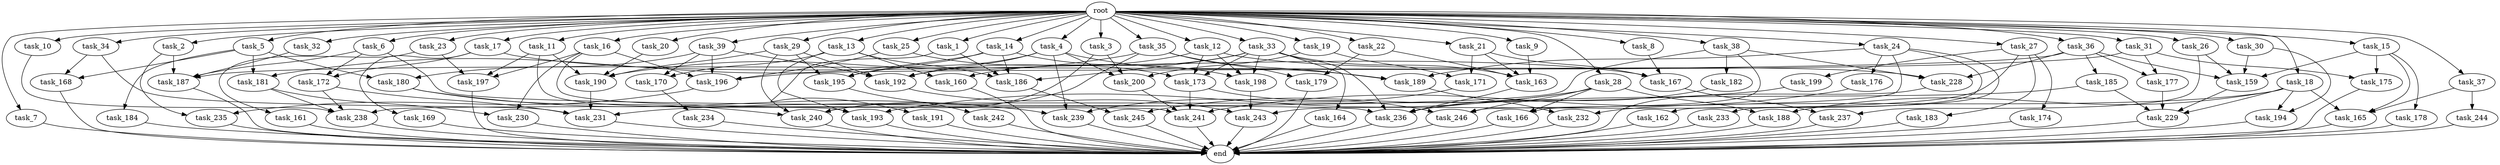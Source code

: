 digraph G {
  root [size="0.000000"];
  task_1 [size="10.240000"];
  task_2 [size="10.240000"];
  task_3 [size="10.240000"];
  task_4 [size="10.240000"];
  task_5 [size="10.240000"];
  task_6 [size="10.240000"];
  task_7 [size="10.240000"];
  task_8 [size="10.240000"];
  task_9 [size="10.240000"];
  task_10 [size="10.240000"];
  task_11 [size="10.240000"];
  task_12 [size="10.240000"];
  task_13 [size="10.240000"];
  task_14 [size="10.240000"];
  task_15 [size="10.240000"];
  task_16 [size="10.240000"];
  task_17 [size="10.240000"];
  task_18 [size="10.240000"];
  task_19 [size="10.240000"];
  task_20 [size="10.240000"];
  task_21 [size="10.240000"];
  task_22 [size="10.240000"];
  task_23 [size="10.240000"];
  task_24 [size="10.240000"];
  task_25 [size="10.240000"];
  task_26 [size="10.240000"];
  task_27 [size="10.240000"];
  task_28 [size="10.240000"];
  task_29 [size="10.240000"];
  task_30 [size="10.240000"];
  task_31 [size="10.240000"];
  task_32 [size="10.240000"];
  task_33 [size="10.240000"];
  task_34 [size="10.240000"];
  task_35 [size="10.240000"];
  task_36 [size="10.240000"];
  task_37 [size="10.240000"];
  task_38 [size="10.240000"];
  task_39 [size="10.240000"];
  task_159 [size="19155554140.160000"];
  task_160 [size="4552665333.760000"];
  task_161 [size="4209067950.080000"];
  task_162 [size="6957847019.520000"];
  task_163 [size="21388937134.080002"];
  task_164 [size="4209067950.080000"];
  task_165 [size="24137716203.520000"];
  task_166 [size="4982162063.360000"];
  task_167 [size="9964324126.719999"];
  task_168 [size="10050223472.639999"];
  task_169 [size="1374389534.720000"];
  task_170 [size="8933531975.680000"];
  task_171 [size="6184752906.240000"];
  task_172 [size="8332236554.240000"];
  task_173 [size="13572096655.360001"];
  task_174 [size="2147483648.000000"];
  task_175 [size="10737418240.000000"];
  task_176 [size="6957847019.520000"];
  task_177 [size="4294967296.000000"];
  task_178 [size="8589934592.000000"];
  task_179 [size="15547781611.520000"];
  task_180 [size="15547781611.520000"];
  task_181 [size="10050223472.639999"];
  task_182 [size="773094113.280000"];
  task_183 [size="2147483648.000000"];
  task_184 [size="6957847019.520000"];
  task_185 [size="2147483648.000000"];
  task_186 [size="9792525434.880001"];
  task_187 [size="11854109736.960001"];
  task_188 [size="11166914969.600000"];
  task_189 [size="18124761989.119999"];
  task_190 [size="13572096655.360001"];
  task_191 [size="2147483648.000000"];
  task_192 [size="26886495272.959999"];
  task_193 [size="5325759447.040000"];
  task_194 [size="11166914969.600000"];
  task_195 [size="12799002542.080000"];
  task_196 [size="12884901888.000000"];
  task_197 [size="6356551598.080000"];
  task_198 [size="15891378995.200001"];
  task_199 [size="2147483648.000000"];
  task_200 [size="12799002542.080000"];
  task_228 [size="11510512353.280001"];
  task_229 [size="16406775070.720001"];
  task_230 [size="2147483648.000000"];
  task_231 [size="10737418240.000000"];
  task_232 [size="7301444403.200000"];
  task_233 [size="6957847019.520000"];
  task_234 [size="1374389534.720000"];
  task_235 [size="9964324126.719999"];
  task_236 [size="19842748907.520000"];
  task_237 [size="6356551598.080000"];
  task_238 [size="14345190768.639999"];
  task_239 [size="15204184227.840000"];
  task_240 [size="23450521436.160000"];
  task_241 [size="7301444403.200000"];
  task_242 [size="4209067950.080000"];
  task_243 [size="7988639170.560000"];
  task_244 [size="8589934592.000000"];
  task_245 [size="12799002542.080000"];
  task_246 [size="15375982919.680000"];
  end [size="0.000000"];

  root -> task_1 [size="1.000000"];
  root -> task_2 [size="1.000000"];
  root -> task_3 [size="1.000000"];
  root -> task_4 [size="1.000000"];
  root -> task_5 [size="1.000000"];
  root -> task_6 [size="1.000000"];
  root -> task_7 [size="1.000000"];
  root -> task_8 [size="1.000000"];
  root -> task_9 [size="1.000000"];
  root -> task_10 [size="1.000000"];
  root -> task_11 [size="1.000000"];
  root -> task_12 [size="1.000000"];
  root -> task_13 [size="1.000000"];
  root -> task_14 [size="1.000000"];
  root -> task_15 [size="1.000000"];
  root -> task_16 [size="1.000000"];
  root -> task_17 [size="1.000000"];
  root -> task_18 [size="1.000000"];
  root -> task_19 [size="1.000000"];
  root -> task_20 [size="1.000000"];
  root -> task_21 [size="1.000000"];
  root -> task_22 [size="1.000000"];
  root -> task_23 [size="1.000000"];
  root -> task_24 [size="1.000000"];
  root -> task_25 [size="1.000000"];
  root -> task_26 [size="1.000000"];
  root -> task_27 [size="1.000000"];
  root -> task_28 [size="1.000000"];
  root -> task_29 [size="1.000000"];
  root -> task_30 [size="1.000000"];
  root -> task_31 [size="1.000000"];
  root -> task_32 [size="1.000000"];
  root -> task_33 [size="1.000000"];
  root -> task_34 [size="1.000000"];
  root -> task_35 [size="1.000000"];
  root -> task_36 [size="1.000000"];
  root -> task_37 [size="1.000000"];
  root -> task_38 [size="1.000000"];
  root -> task_39 [size="1.000000"];
  task_1 -> task_186 [size="209715200.000000"];
  task_1 -> task_191 [size="209715200.000000"];
  task_2 -> task_187 [size="134217728.000000"];
  task_2 -> task_235 [size="134217728.000000"];
  task_3 -> task_200 [size="536870912.000000"];
  task_3 -> task_240 [size="536870912.000000"];
  task_4 -> task_189 [size="411041792.000000"];
  task_4 -> task_192 [size="411041792.000000"];
  task_4 -> task_195 [size="411041792.000000"];
  task_4 -> task_200 [size="411041792.000000"];
  task_4 -> task_239 [size="411041792.000000"];
  task_5 -> task_168 [size="679477248.000000"];
  task_5 -> task_180 [size="679477248.000000"];
  task_5 -> task_181 [size="679477248.000000"];
  task_5 -> task_184 [size="679477248.000000"];
  task_6 -> task_172 [size="679477248.000000"];
  task_6 -> task_187 [size="679477248.000000"];
  task_6 -> task_236 [size="679477248.000000"];
  task_7 -> end [size="1.000000"];
  task_8 -> task_167 [size="536870912.000000"];
  task_9 -> task_163 [size="536870912.000000"];
  task_10 -> task_238 [size="838860800.000000"];
  task_11 -> task_190 [size="75497472.000000"];
  task_11 -> task_193 [size="75497472.000000"];
  task_11 -> task_197 [size="75497472.000000"];
  task_12 -> task_173 [size="838860800.000000"];
  task_12 -> task_192 [size="838860800.000000"];
  task_12 -> task_198 [size="838860800.000000"];
  task_12 -> task_228 [size="838860800.000000"];
  task_13 -> task_160 [size="33554432.000000"];
  task_13 -> task_170 [size="33554432.000000"];
  task_13 -> task_186 [size="33554432.000000"];
  task_13 -> task_193 [size="33554432.000000"];
  task_14 -> task_181 [size="301989888.000000"];
  task_14 -> task_186 [size="301989888.000000"];
  task_14 -> task_195 [size="301989888.000000"];
  task_14 -> task_198 [size="301989888.000000"];
  task_15 -> task_159 [size="838860800.000000"];
  task_15 -> task_165 [size="838860800.000000"];
  task_15 -> task_175 [size="838860800.000000"];
  task_15 -> task_178 [size="838860800.000000"];
  task_16 -> task_196 [size="134217728.000000"];
  task_16 -> task_197 [size="134217728.000000"];
  task_16 -> task_230 [size="134217728.000000"];
  task_16 -> task_241 [size="134217728.000000"];
  task_17 -> task_167 [size="134217728.000000"];
  task_17 -> task_169 [size="134217728.000000"];
  task_17 -> task_172 [size="134217728.000000"];
  task_18 -> task_165 [size="679477248.000000"];
  task_18 -> task_188 [size="679477248.000000"];
  task_18 -> task_194 [size="679477248.000000"];
  task_18 -> task_229 [size="679477248.000000"];
  task_18 -> task_232 [size="679477248.000000"];
  task_19 -> task_171 [size="301989888.000000"];
  task_19 -> task_200 [size="301989888.000000"];
  task_20 -> task_190 [size="33554432.000000"];
  task_21 -> task_163 [size="301989888.000000"];
  task_21 -> task_167 [size="301989888.000000"];
  task_21 -> task_171 [size="301989888.000000"];
  task_22 -> task_163 [size="838860800.000000"];
  task_22 -> task_179 [size="838860800.000000"];
  task_23 -> task_161 [size="411041792.000000"];
  task_23 -> task_197 [size="411041792.000000"];
  task_24 -> task_162 [size="679477248.000000"];
  task_24 -> task_176 [size="679477248.000000"];
  task_24 -> task_189 [size="679477248.000000"];
  task_24 -> task_233 [size="679477248.000000"];
  task_24 -> task_246 [size="679477248.000000"];
  task_25 -> task_173 [size="75497472.000000"];
  task_25 -> task_196 [size="75497472.000000"];
  task_26 -> task_159 [size="411041792.000000"];
  task_26 -> task_237 [size="411041792.000000"];
  task_27 -> task_174 [size="209715200.000000"];
  task_27 -> task_183 [size="209715200.000000"];
  task_27 -> task_199 [size="209715200.000000"];
  task_27 -> task_243 [size="209715200.000000"];
  task_28 -> task_166 [size="411041792.000000"];
  task_28 -> task_188 [size="411041792.000000"];
  task_28 -> task_193 [size="411041792.000000"];
  task_28 -> task_245 [size="411041792.000000"];
  task_28 -> task_246 [size="411041792.000000"];
  task_29 -> task_190 [size="536870912.000000"];
  task_29 -> task_192 [size="536870912.000000"];
  task_29 -> task_195 [size="536870912.000000"];
  task_29 -> task_240 [size="536870912.000000"];
  task_30 -> task_159 [size="411041792.000000"];
  task_30 -> task_194 [size="411041792.000000"];
  task_31 -> task_175 [size="209715200.000000"];
  task_31 -> task_177 [size="209715200.000000"];
  task_31 -> task_187 [size="209715200.000000"];
  task_32 -> task_187 [size="134217728.000000"];
  task_33 -> task_160 [size="411041792.000000"];
  task_33 -> task_163 [size="411041792.000000"];
  task_33 -> task_164 [size="411041792.000000"];
  task_33 -> task_173 [size="411041792.000000"];
  task_33 -> task_186 [size="411041792.000000"];
  task_33 -> task_198 [size="411041792.000000"];
  task_33 -> task_236 [size="411041792.000000"];
  task_34 -> task_168 [size="301989888.000000"];
  task_34 -> task_231 [size="301989888.000000"];
  task_35 -> task_179 [size="679477248.000000"];
  task_35 -> task_189 [size="679477248.000000"];
  task_35 -> task_190 [size="679477248.000000"];
  task_35 -> task_240 [size="679477248.000000"];
  task_36 -> task_159 [size="209715200.000000"];
  task_36 -> task_177 [size="209715200.000000"];
  task_36 -> task_185 [size="209715200.000000"];
  task_36 -> task_196 [size="209715200.000000"];
  task_36 -> task_228 [size="209715200.000000"];
  task_37 -> task_165 [size="838860800.000000"];
  task_37 -> task_244 [size="838860800.000000"];
  task_38 -> task_166 [size="75497472.000000"];
  task_38 -> task_182 [size="75497472.000000"];
  task_38 -> task_228 [size="75497472.000000"];
  task_38 -> task_238 [size="75497472.000000"];
  task_39 -> task_170 [size="838860800.000000"];
  task_39 -> task_180 [size="838860800.000000"];
  task_39 -> task_192 [size="838860800.000000"];
  task_39 -> task_196 [size="838860800.000000"];
  task_159 -> task_229 [size="33554432.000000"];
  task_160 -> end [size="1.000000"];
  task_161 -> end [size="1.000000"];
  task_162 -> end [size="1.000000"];
  task_163 -> task_236 [size="134217728.000000"];
  task_164 -> end [size="1.000000"];
  task_165 -> end [size="1.000000"];
  task_166 -> end [size="1.000000"];
  task_167 -> task_237 [size="209715200.000000"];
  task_168 -> end [size="1.000000"];
  task_169 -> end [size="1.000000"];
  task_170 -> task_234 [size="134217728.000000"];
  task_171 -> task_239 [size="536870912.000000"];
  task_172 -> task_231 [size="411041792.000000"];
  task_172 -> task_238 [size="411041792.000000"];
  task_173 -> task_241 [size="411041792.000000"];
  task_173 -> task_246 [size="411041792.000000"];
  task_174 -> end [size="1.000000"];
  task_175 -> end [size="1.000000"];
  task_176 -> task_241 [size="134217728.000000"];
  task_177 -> task_229 [size="209715200.000000"];
  task_178 -> end [size="1.000000"];
  task_179 -> end [size="1.000000"];
  task_180 -> task_239 [size="536870912.000000"];
  task_180 -> task_240 [size="536870912.000000"];
  task_181 -> task_230 [size="75497472.000000"];
  task_181 -> task_238 [size="75497472.000000"];
  task_182 -> task_236 [size="33554432.000000"];
  task_183 -> end [size="1.000000"];
  task_184 -> end [size="1.000000"];
  task_185 -> task_229 [size="679477248.000000"];
  task_185 -> task_236 [size="679477248.000000"];
  task_186 -> task_245 [size="838860800.000000"];
  task_187 -> end [size="1.000000"];
  task_188 -> end [size="1.000000"];
  task_189 -> task_232 [size="33554432.000000"];
  task_190 -> task_231 [size="33554432.000000"];
  task_191 -> end [size="1.000000"];
  task_192 -> task_243 [size="33554432.000000"];
  task_193 -> end [size="1.000000"];
  task_194 -> end [size="1.000000"];
  task_195 -> task_242 [size="411041792.000000"];
  task_196 -> task_235 [size="838860800.000000"];
  task_197 -> end [size="1.000000"];
  task_198 -> task_243 [size="536870912.000000"];
  task_199 -> task_231 [size="301989888.000000"];
  task_200 -> task_241 [size="33554432.000000"];
  task_228 -> end [size="1.000000"];
  task_229 -> end [size="1.000000"];
  task_230 -> end [size="1.000000"];
  task_231 -> end [size="1.000000"];
  task_232 -> end [size="1.000000"];
  task_233 -> end [size="1.000000"];
  task_234 -> end [size="1.000000"];
  task_235 -> end [size="1.000000"];
  task_236 -> end [size="1.000000"];
  task_237 -> end [size="1.000000"];
  task_238 -> end [size="1.000000"];
  task_239 -> end [size="1.000000"];
  task_240 -> end [size="1.000000"];
  task_241 -> end [size="1.000000"];
  task_242 -> end [size="1.000000"];
  task_243 -> end [size="1.000000"];
  task_244 -> end [size="1.000000"];
  task_245 -> end [size="1.000000"];
  task_246 -> end [size="1.000000"];
}
